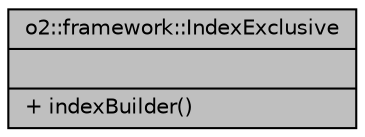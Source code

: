 digraph "o2::framework::IndexExclusive"
{
 // INTERACTIVE_SVG=YES
  bgcolor="transparent";
  edge [fontname="Helvetica",fontsize="10",labelfontname="Helvetica",labelfontsize="10"];
  node [fontname="Helvetica",fontsize="10",shape=record];
  Node1 [label="{o2::framework::IndexExclusive\n||+ indexBuilder()\l}",height=0.2,width=0.4,color="black", fillcolor="grey75", style="filled", fontcolor="black"];
}
